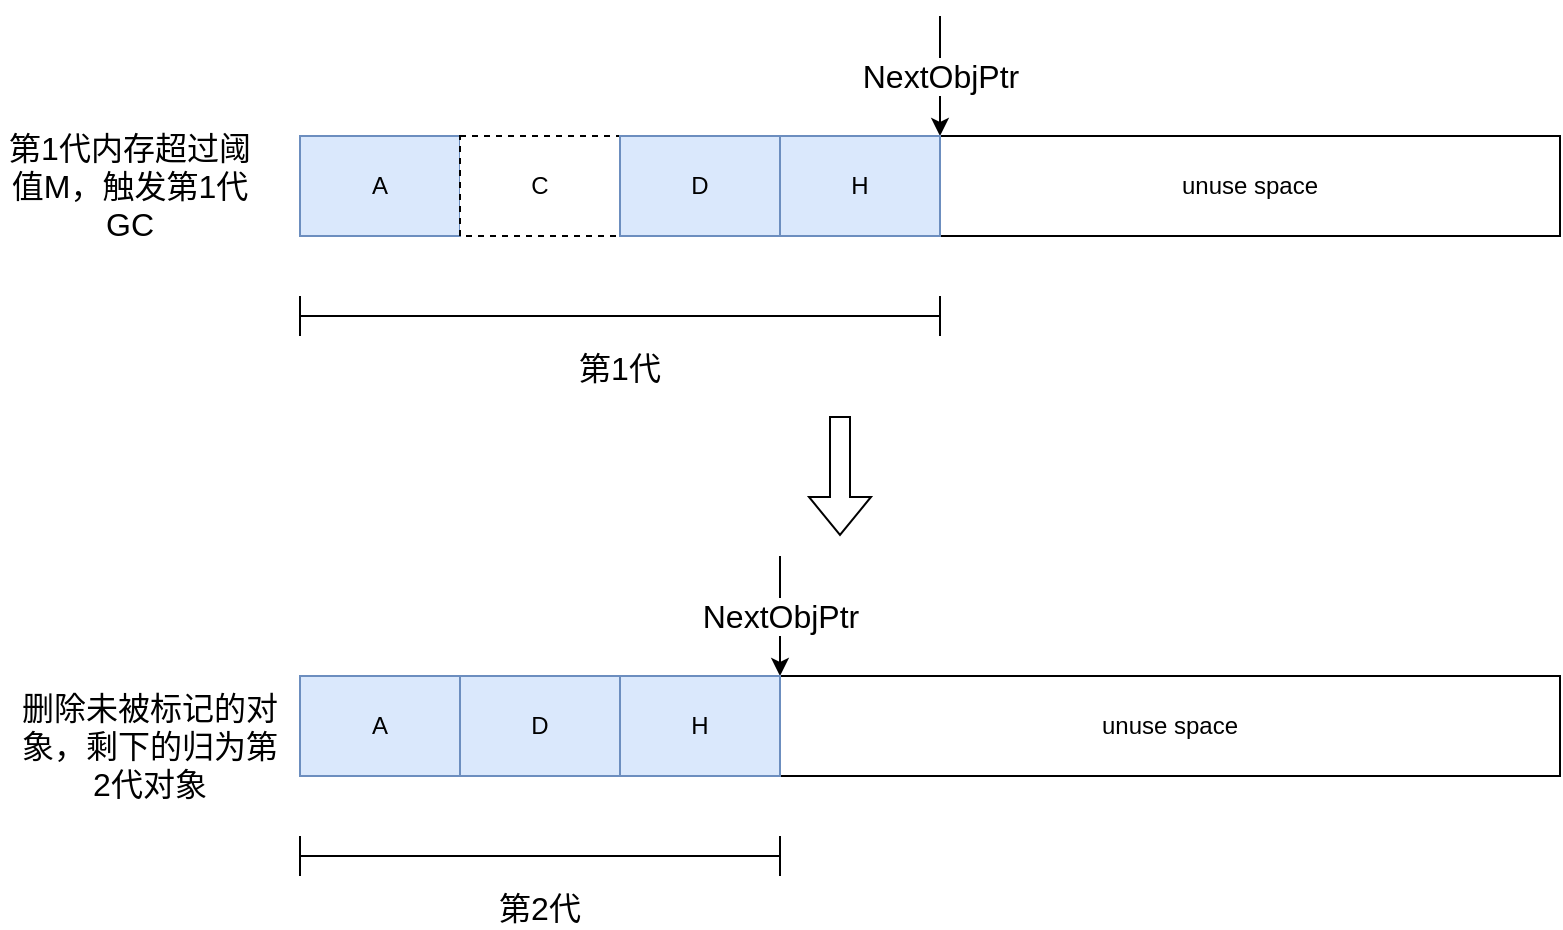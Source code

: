 <mxfile version="22.1.20" type="device">
  <diagram name="Page-1" id="rc0uClVn3gRNKsO3K7OQ">
    <mxGraphModel dx="1434" dy="746" grid="1" gridSize="10" guides="1" tooltips="1" connect="1" arrows="1" fold="1" page="1" pageScale="1" pageWidth="850" pageHeight="1100" math="0" shadow="0">
      <root>
        <mxCell id="0" />
        <mxCell id="1" parent="0" />
        <mxCell id="KmxPRvAj4UWwm7iY_j5c-23" value="" style="shape=flexArrow;endArrow=classic;html=1;rounded=0;" parent="1" edge="1">
          <mxGeometry width="50" height="50" relative="1" as="geometry">
            <mxPoint x="420" y="440" as="sourcePoint" />
            <mxPoint x="420" y="500" as="targetPoint" />
          </mxGeometry>
        </mxCell>
        <mxCell id="KmxPRvAj4UWwm7iY_j5c-24" value="A" style="rounded=0;whiteSpace=wrap;html=1;fillColor=#dae8fc;strokeColor=#6c8ebf;" parent="1" vertex="1">
          <mxGeometry x="150" y="300" width="80" height="50" as="geometry" />
        </mxCell>
        <mxCell id="KmxPRvAj4UWwm7iY_j5c-27" value="C" style="rounded=0;whiteSpace=wrap;html=1;dashed=1;" parent="1" vertex="1">
          <mxGeometry x="230" y="300" width="80" height="50" as="geometry" />
        </mxCell>
        <mxCell id="KmxPRvAj4UWwm7iY_j5c-28" value="D" style="rounded=0;whiteSpace=wrap;html=1;fillColor=#dae8fc;strokeColor=#6c8ebf;" parent="1" vertex="1">
          <mxGeometry x="310" y="300" width="80" height="50" as="geometry" />
        </mxCell>
        <mxCell id="KmxPRvAj4UWwm7iY_j5c-29" value="unuse space" style="rounded=0;whiteSpace=wrap;html=1;" parent="1" vertex="1">
          <mxGeometry x="470" y="300" width="310" height="50" as="geometry" />
        </mxCell>
        <mxCell id="KmxPRvAj4UWwm7iY_j5c-30" value="&lt;font style=&quot;font-size: 16px;&quot;&gt;第1代&lt;/font&gt;" style="shape=crossbar;whiteSpace=wrap;html=1;rounded=1;labelPosition=center;verticalLabelPosition=bottom;align=center;verticalAlign=top;" parent="1" vertex="1">
          <mxGeometry x="150" y="380" width="320" height="20" as="geometry" />
        </mxCell>
        <mxCell id="KmxPRvAj4UWwm7iY_j5c-32" value="&lt;font style=&quot;font-size: 16px;&quot;&gt;NextObjPtr&lt;/font&gt;" style="endArrow=classic;html=1;rounded=0;" parent="1" edge="1">
          <mxGeometry width="50" height="50" relative="1" as="geometry">
            <mxPoint x="470" y="240" as="sourcePoint" />
            <mxPoint x="470" y="300" as="targetPoint" />
          </mxGeometry>
        </mxCell>
        <mxCell id="KmxPRvAj4UWwm7iY_j5c-33" value="&lt;font style=&quot;font-size: 16px;&quot;&gt;第1代内存超过阈值M，触发第1代GC&lt;/font&gt;" style="text;strokeColor=none;align=center;fillColor=none;html=1;verticalAlign=middle;whiteSpace=wrap;rounded=0;" parent="1" vertex="1">
          <mxGeometry y="310" width="130" height="30" as="geometry" />
        </mxCell>
        <mxCell id="5kZal4q6GeKFS_r1_94x-1" value="H" style="rounded=0;whiteSpace=wrap;html=1;fillColor=#dae8fc;strokeColor=#6c8ebf;" vertex="1" parent="1">
          <mxGeometry x="390" y="300" width="80" height="50" as="geometry" />
        </mxCell>
        <mxCell id="5kZal4q6GeKFS_r1_94x-2" value="A" style="rounded=0;whiteSpace=wrap;html=1;fillColor=#dae8fc;strokeColor=#6c8ebf;" vertex="1" parent="1">
          <mxGeometry x="150" y="570" width="80" height="50" as="geometry" />
        </mxCell>
        <mxCell id="5kZal4q6GeKFS_r1_94x-4" value="D" style="rounded=0;whiteSpace=wrap;html=1;fillColor=#dae8fc;strokeColor=#6c8ebf;" vertex="1" parent="1">
          <mxGeometry x="230" y="570" width="80" height="50" as="geometry" />
        </mxCell>
        <mxCell id="5kZal4q6GeKFS_r1_94x-5" value="unuse space" style="rounded=0;whiteSpace=wrap;html=1;" vertex="1" parent="1">
          <mxGeometry x="390" y="570" width="390" height="50" as="geometry" />
        </mxCell>
        <mxCell id="5kZal4q6GeKFS_r1_94x-6" value="&lt;font style=&quot;font-size: 16px;&quot;&gt;第2代&lt;/font&gt;" style="shape=crossbar;whiteSpace=wrap;html=1;rounded=1;labelPosition=center;verticalLabelPosition=bottom;align=center;verticalAlign=top;" vertex="1" parent="1">
          <mxGeometry x="150" y="650" width="240" height="20" as="geometry" />
        </mxCell>
        <mxCell id="5kZal4q6GeKFS_r1_94x-7" value="&lt;font style=&quot;font-size: 16px;&quot;&gt;NextObjPtr&lt;/font&gt;" style="endArrow=classic;html=1;rounded=0;" edge="1" parent="1">
          <mxGeometry width="50" height="50" relative="1" as="geometry">
            <mxPoint x="390" y="510" as="sourcePoint" />
            <mxPoint x="390" y="570" as="targetPoint" />
          </mxGeometry>
        </mxCell>
        <mxCell id="5kZal4q6GeKFS_r1_94x-8" value="H" style="rounded=0;whiteSpace=wrap;html=1;fillColor=#dae8fc;strokeColor=#6c8ebf;" vertex="1" parent="1">
          <mxGeometry x="310" y="570" width="80" height="50" as="geometry" />
        </mxCell>
        <mxCell id="5kZal4q6GeKFS_r1_94x-9" value="&lt;font style=&quot;font-size: 16px;&quot;&gt;删除未被标记的对象，剩下的归为第2代对象&lt;/font&gt;" style="text;strokeColor=none;align=center;fillColor=none;html=1;verticalAlign=middle;whiteSpace=wrap;rounded=0;" vertex="1" parent="1">
          <mxGeometry x="10" y="590" width="130" height="30" as="geometry" />
        </mxCell>
      </root>
    </mxGraphModel>
  </diagram>
</mxfile>
